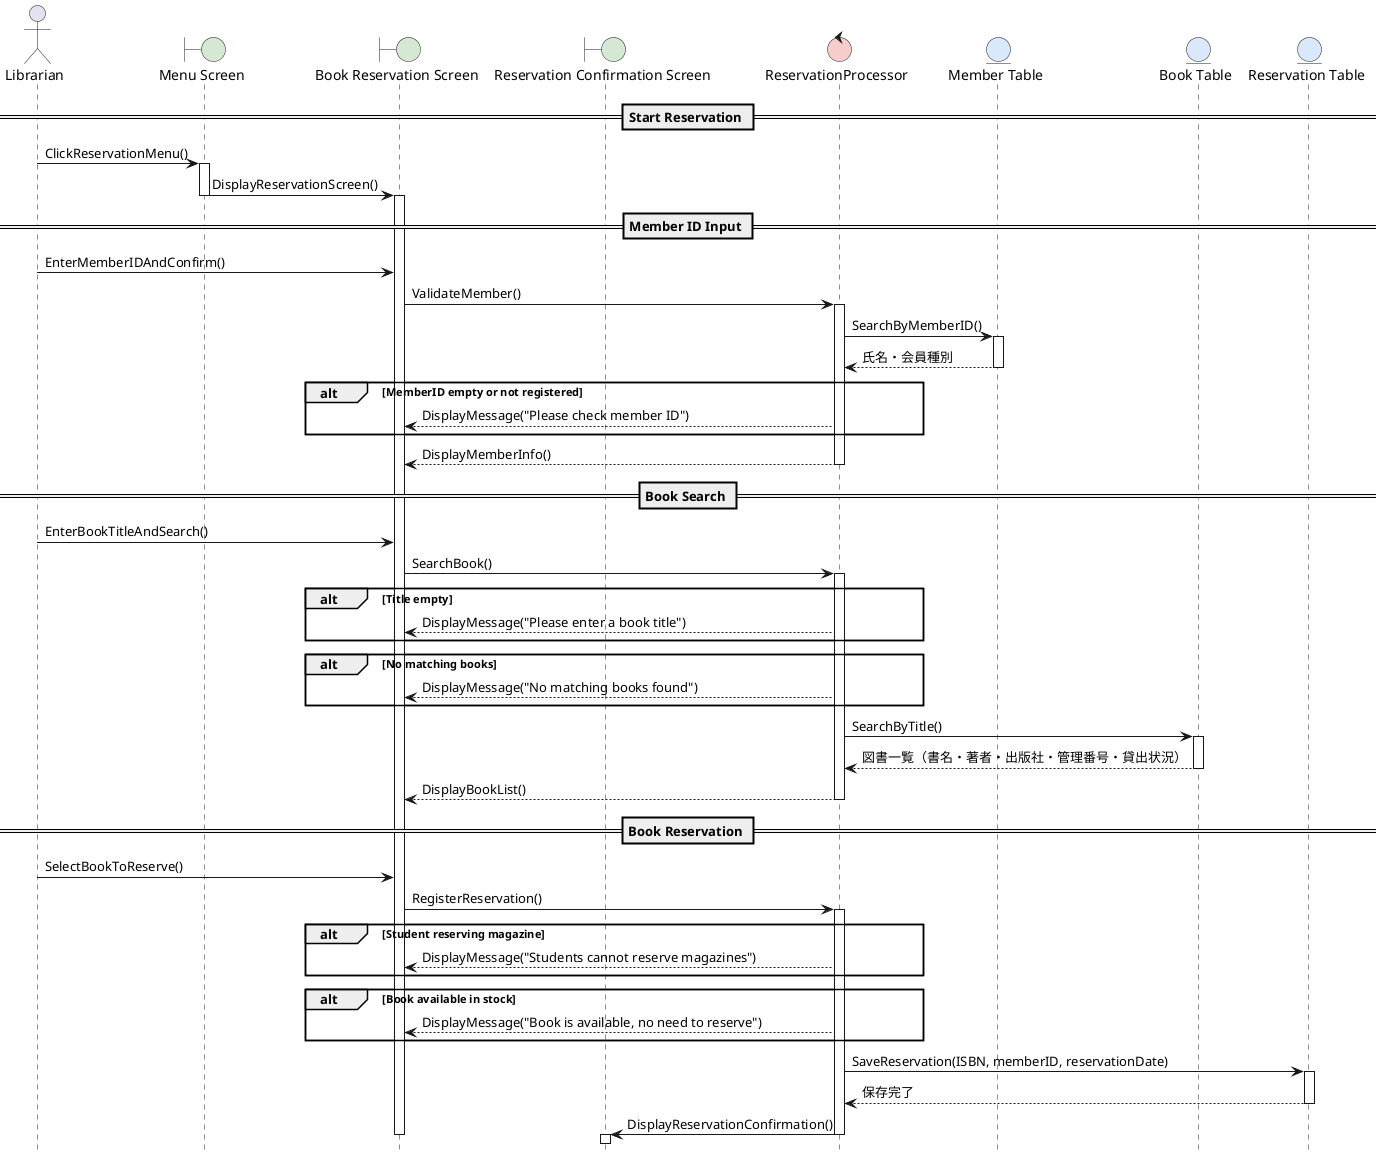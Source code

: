@startuml LibrarySystem_BookReservation_Sequence_DB
hide footbox
skinparam boundaryBackgroundColor #D5E8D4
skinparam controlBackgroundColor  #F8CECC
skinparam entityBackgroundColor   #DAE8FC

actor Librarian as A
boundary "Menu Screen" as B1
boundary "Book Reservation Screen" as B2
boundary "Reservation Confirmation Screen" as B3
control "ReservationProcessor" as C1

entity "Member Table" as MemberDB
entity "Book Table" as BookDB
entity "Reservation Table" as ReserveDB

== Start Reservation ==
A -> B1: ClickReservationMenu()
activate B1
B1 -> B2: DisplayReservationScreen()
deactivate B1
activate B2

== Member ID Input ==
A -> B2: EnterMemberIDAndConfirm()
B2 -> C1: ValidateMember()
activate C1
C1 -> MemberDB: SearchByMemberID()
activate MemberDB
MemberDB --> C1: 氏名・会員種別
deactivate MemberDB

alt MemberID empty or not registered
    C1 --> B2: DisplayMessage("Please check member ID")
end

C1 --> B2: DisplayMemberInfo()
deactivate C1

== Book Search ==
A -> B2: EnterBookTitleAndSearch()
B2 -> C1: SearchBook()
activate C1

alt Title empty
    C1 --> B2: DisplayMessage("Please enter a book title")
end

alt No matching books
    C1 --> B2: DisplayMessage("No matching books found")
end

C1 -> BookDB: SearchByTitle()
activate BookDB
BookDB --> C1: 図書一覧（書名・著者・出版社・管理番号・貸出状況）
deactivate BookDB
C1 --> B2: DisplayBookList()
deactivate C1

== Book Reservation ==
A -> B2: SelectBookToReserve()
B2 -> C1: RegisterReservation()
activate C1

alt Student reserving magazine
    C1 --> B2: DisplayMessage("Students cannot reserve magazines")
end

alt Book available in stock
    C1 --> B2: DisplayMessage("Book is available, no need to reserve")
end

C1 -> ReserveDB: SaveReservation(ISBN, memberID, reservationDate)
activate ReserveDB
ReserveDB --> C1: 保存完了
deactivate ReserveDB
C1 -> B3: DisplayReservationConfirmation()
deactivate C1
deactivate B2
activate B3

@enduml
